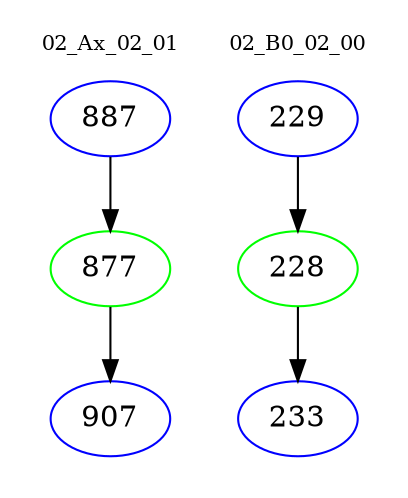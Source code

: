digraph{
subgraph cluster_0 {
color = white
label = "02_Ax_02_01";
fontsize=10;
T0_887 [label="887", color="blue"]
T0_887 -> T0_877 [color="black"]
T0_877 [label="877", color="green"]
T0_877 -> T0_907 [color="black"]
T0_907 [label="907", color="blue"]
}
subgraph cluster_1 {
color = white
label = "02_B0_02_00";
fontsize=10;
T1_229 [label="229", color="blue"]
T1_229 -> T1_228 [color="black"]
T1_228 [label="228", color="green"]
T1_228 -> T1_233 [color="black"]
T1_233 [label="233", color="blue"]
}
}
